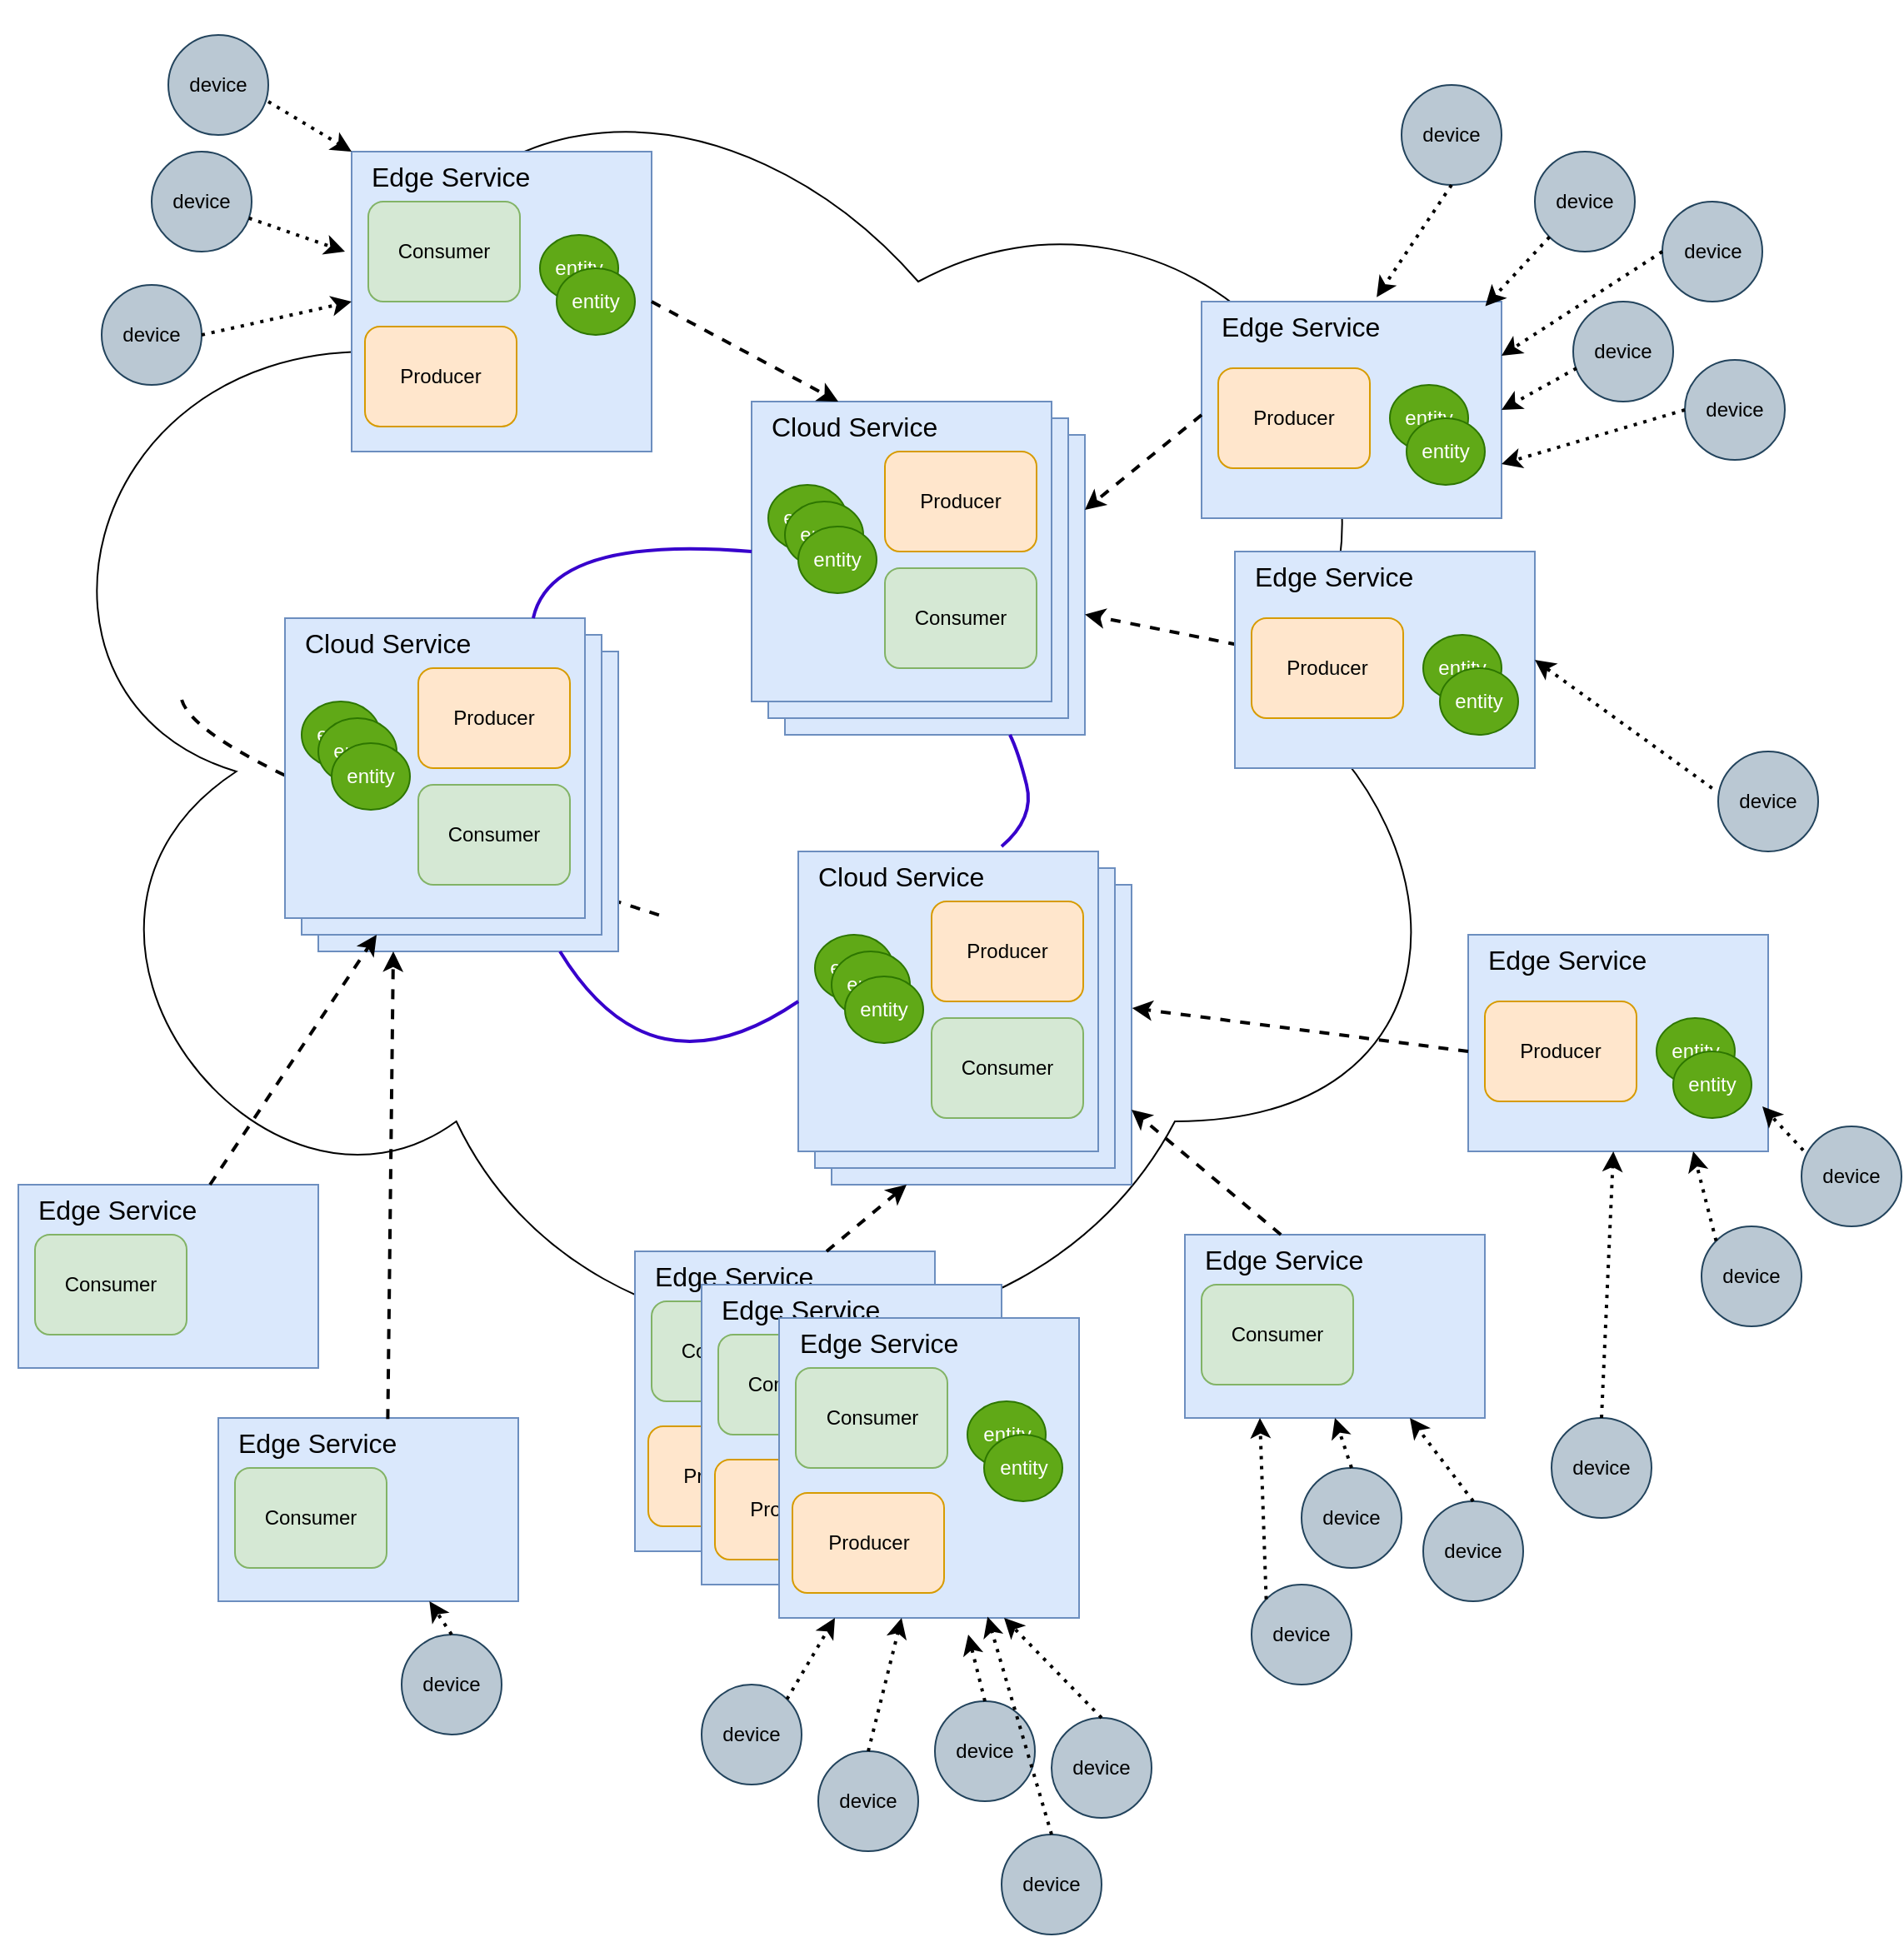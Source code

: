 <mxfile version="21.7.1" type="device">
  <diagram name="Page-1" id="AsP60JgBl1jaJY_T1ypP">
    <mxGraphModel dx="2419" dy="2198" grid="1" gridSize="10" guides="1" tooltips="1" connect="1" arrows="1" fold="1" page="1" pageScale="1" pageWidth="827" pageHeight="1169" math="0" shadow="0">
      <root>
        <mxCell id="0" />
        <mxCell id="1" parent="0" />
        <mxCell id="adALaiy6IVvSg4YAf2S1-93" value="" style="ellipse;shape=cloud;whiteSpace=wrap;html=1;" vertex="1" parent="1">
          <mxGeometry x="-20" y="-170" width="880" height="840" as="geometry" />
        </mxCell>
        <mxCell id="Z3GVn9q660Q-xpyVM-ZC-7" value="" style="endArrow=none;html=1;exitX=0.567;exitY=0.983;exitDx=0;exitDy=0;exitPerimeter=0;entryX=0.5;entryY=0;entryDx=0;entryDy=0;entryPerimeter=0;strokeWidth=2;endFill=0;jumpStyle=none;strokeColor=default;dashed=1;curved=1;" parent="1" target="Z3GVn9q660Q-xpyVM-ZC-2" edge="1">
          <mxGeometry width="50" height="50" relative="1" as="geometry">
            <mxPoint x="88.04" y="248.98" as="sourcePoint" />
            <mxPoint x="380" y="380" as="targetPoint" />
            <Array as="points">
              <mxPoint x="100" y="290" />
            </Array>
          </mxGeometry>
        </mxCell>
        <mxCell id="adALaiy6IVvSg4YAf2S1-58" value="" style="group" vertex="1" connectable="0" parent="1">
          <mxGeometry x="700" y="10" width="180" height="130" as="geometry" />
        </mxCell>
        <mxCell id="adALaiy6IVvSg4YAf2S1-47" value="" style="whiteSpace=wrap;html=1;fillColor=#dae8fc;strokeColor=#6c8ebf;" vertex="1" parent="adALaiy6IVvSg4YAf2S1-58">
          <mxGeometry width="180" height="130" as="geometry" />
        </mxCell>
        <mxCell id="adALaiy6IVvSg4YAf2S1-48" value="Edge Service" style="text;html=1;strokeColor=none;fillColor=none;align=left;verticalAlign=middle;whiteSpace=wrap;rounded=0;fontSize=16;" vertex="1" parent="adALaiy6IVvSg4YAf2S1-58">
          <mxGeometry x="10" width="140" height="30" as="geometry" />
        </mxCell>
        <mxCell id="adALaiy6IVvSg4YAf2S1-50" value="Producer" style="rounded=1;whiteSpace=wrap;html=1;fillColor=#ffe6cc;strokeColor=#d79b00;" vertex="1" parent="adALaiy6IVvSg4YAf2S1-58">
          <mxGeometry x="10" y="40" width="91" height="60" as="geometry" />
        </mxCell>
        <mxCell id="adALaiy6IVvSg4YAf2S1-51" value="entity" style="ellipse;whiteSpace=wrap;html=1;fillColor=#60a917;strokeColor=#2D7600;fontColor=#ffffff;" vertex="1" parent="adALaiy6IVvSg4YAf2S1-58">
          <mxGeometry x="113" y="50" width="47" height="40" as="geometry" />
        </mxCell>
        <mxCell id="adALaiy6IVvSg4YAf2S1-52" value="entity" style="ellipse;whiteSpace=wrap;html=1;fillColor=#60a917;strokeColor=#2D7600;fontColor=#ffffff;" vertex="1" parent="adALaiy6IVvSg4YAf2S1-58">
          <mxGeometry x="123" y="70" width="47" height="40" as="geometry" />
        </mxCell>
        <mxCell id="adALaiy6IVvSg4YAf2S1-60" value="" style="group" vertex="1" connectable="0" parent="1">
          <mxGeometry x="360" y="580" width="180" height="180" as="geometry" />
        </mxCell>
        <mxCell id="adALaiy6IVvSg4YAf2S1-41" value="" style="whiteSpace=wrap;html=1;aspect=fixed;fillColor=#dae8fc;strokeColor=#6c8ebf;" vertex="1" parent="adALaiy6IVvSg4YAf2S1-60">
          <mxGeometry width="180" height="180" as="geometry" />
        </mxCell>
        <mxCell id="adALaiy6IVvSg4YAf2S1-42" value="Edge Service" style="text;html=1;strokeColor=none;fillColor=none;align=left;verticalAlign=middle;whiteSpace=wrap;rounded=0;fontSize=16;" vertex="1" parent="adALaiy6IVvSg4YAf2S1-60">
          <mxGeometry x="10" width="140" height="30" as="geometry" />
        </mxCell>
        <mxCell id="adALaiy6IVvSg4YAf2S1-43" value="Consumer" style="rounded=1;whiteSpace=wrap;html=1;fillColor=#d5e8d4;strokeColor=#82b366;" vertex="1" parent="adALaiy6IVvSg4YAf2S1-60">
          <mxGeometry x="10" y="30" width="91" height="60" as="geometry" />
        </mxCell>
        <mxCell id="adALaiy6IVvSg4YAf2S1-44" value="Producer" style="rounded=1;whiteSpace=wrap;html=1;fillColor=#ffe6cc;strokeColor=#d79b00;" vertex="1" parent="adALaiy6IVvSg4YAf2S1-60">
          <mxGeometry x="8" y="105" width="91" height="60" as="geometry" />
        </mxCell>
        <mxCell id="adALaiy6IVvSg4YAf2S1-45" value="entity" style="ellipse;whiteSpace=wrap;html=1;fillColor=#60a917;strokeColor=#2D7600;fontColor=#ffffff;" vertex="1" parent="adALaiy6IVvSg4YAf2S1-60">
          <mxGeometry x="113" y="50" width="47" height="40" as="geometry" />
        </mxCell>
        <mxCell id="adALaiy6IVvSg4YAf2S1-46" value="entity" style="ellipse;whiteSpace=wrap;html=1;fillColor=#60a917;strokeColor=#2D7600;fontColor=#ffffff;" vertex="1" parent="adALaiy6IVvSg4YAf2S1-60">
          <mxGeometry x="123" y="70" width="47" height="40" as="geometry" />
        </mxCell>
        <mxCell id="adALaiy6IVvSg4YAf2S1-61" value="" style="group" vertex="1" connectable="0" parent="1">
          <mxGeometry x="458" y="340" width="200" height="200" as="geometry" />
        </mxCell>
        <mxCell id="adALaiy6IVvSg4YAf2S1-31" value="" style="whiteSpace=wrap;html=1;aspect=fixed;fillColor=#dae8fc;strokeColor=#6c8ebf;" vertex="1" parent="adALaiy6IVvSg4YAf2S1-61">
          <mxGeometry x="20" y="20" width="180" height="180" as="geometry" />
        </mxCell>
        <mxCell id="adALaiy6IVvSg4YAf2S1-32" value="" style="whiteSpace=wrap;html=1;aspect=fixed;fillColor=#dae8fc;strokeColor=#6c8ebf;" vertex="1" parent="adALaiy6IVvSg4YAf2S1-61">
          <mxGeometry x="10" y="10" width="180" height="180" as="geometry" />
        </mxCell>
        <mxCell id="adALaiy6IVvSg4YAf2S1-33" value="" style="whiteSpace=wrap;html=1;aspect=fixed;fillColor=#dae8fc;strokeColor=#6c8ebf;" vertex="1" parent="adALaiy6IVvSg4YAf2S1-61">
          <mxGeometry width="180" height="180" as="geometry" />
        </mxCell>
        <mxCell id="adALaiy6IVvSg4YAf2S1-34" value="Producer" style="rounded=1;whiteSpace=wrap;html=1;fillColor=#ffe6cc;strokeColor=#d79b00;" vertex="1" parent="adALaiy6IVvSg4YAf2S1-61">
          <mxGeometry x="80" y="30" width="91" height="60" as="geometry" />
        </mxCell>
        <mxCell id="adALaiy6IVvSg4YAf2S1-35" value="Cloud Service" style="text;html=1;strokeColor=none;fillColor=none;align=left;verticalAlign=middle;whiteSpace=wrap;rounded=0;fontSize=16;" vertex="1" parent="adALaiy6IVvSg4YAf2S1-61">
          <mxGeometry x="10" width="140" height="30" as="geometry" />
        </mxCell>
        <mxCell id="adALaiy6IVvSg4YAf2S1-36" value="Consumer" style="rounded=1;whiteSpace=wrap;html=1;fillColor=#d5e8d4;strokeColor=#82b366;" vertex="1" parent="adALaiy6IVvSg4YAf2S1-61">
          <mxGeometry x="80" y="100" width="91" height="60" as="geometry" />
        </mxCell>
        <mxCell id="adALaiy6IVvSg4YAf2S1-37" value="entity" style="ellipse;whiteSpace=wrap;html=1;fillColor=#60a917;strokeColor=#2D7600;fontColor=#ffffff;" vertex="1" parent="adALaiy6IVvSg4YAf2S1-61">
          <mxGeometry x="10" y="50" width="47" height="40" as="geometry" />
        </mxCell>
        <mxCell id="adALaiy6IVvSg4YAf2S1-38" value="entity" style="ellipse;whiteSpace=wrap;html=1;fillColor=#60a917;strokeColor=#2D7600;fontColor=#ffffff;" vertex="1" parent="adALaiy6IVvSg4YAf2S1-61">
          <mxGeometry x="20" y="60" width="47" height="40" as="geometry" />
        </mxCell>
        <mxCell id="adALaiy6IVvSg4YAf2S1-39" value="entity" style="ellipse;whiteSpace=wrap;html=1;fillColor=#60a917;strokeColor=#2D7600;fontColor=#ffffff;" vertex="1" parent="adALaiy6IVvSg4YAf2S1-61">
          <mxGeometry x="28" y="75" width="47" height="40" as="geometry" />
        </mxCell>
        <mxCell id="adALaiy6IVvSg4YAf2S1-62" value="" style="group" vertex="1" connectable="0" parent="1">
          <mxGeometry x="150" y="200" width="200" height="200" as="geometry" />
        </mxCell>
        <mxCell id="adALaiy6IVvSg4YAf2S1-5" value="" style="whiteSpace=wrap;html=1;aspect=fixed;fillColor=#dae8fc;strokeColor=#6c8ebf;" vertex="1" parent="adALaiy6IVvSg4YAf2S1-62">
          <mxGeometry x="20" y="20" width="180" height="180" as="geometry" />
        </mxCell>
        <mxCell id="adALaiy6IVvSg4YAf2S1-4" value="" style="whiteSpace=wrap;html=1;aspect=fixed;fillColor=#dae8fc;strokeColor=#6c8ebf;" vertex="1" parent="adALaiy6IVvSg4YAf2S1-62">
          <mxGeometry x="10" y="10" width="180" height="180" as="geometry" />
        </mxCell>
        <mxCell id="adALaiy6IVvSg4YAf2S1-3" value="" style="whiteSpace=wrap;html=1;aspect=fixed;fillColor=#dae8fc;strokeColor=#6c8ebf;" vertex="1" parent="adALaiy6IVvSg4YAf2S1-62">
          <mxGeometry width="180" height="180" as="geometry" />
        </mxCell>
        <mxCell id="Z3GVn9q660Q-xpyVM-ZC-4" value="Producer" style="rounded=1;whiteSpace=wrap;html=1;fillColor=#ffe6cc;strokeColor=#d79b00;" parent="adALaiy6IVvSg4YAf2S1-62" vertex="1">
          <mxGeometry x="80" y="30" width="91" height="60" as="geometry" />
        </mxCell>
        <mxCell id="S4ye47c-eQ2FClUaUVk9-26" value="Cloud Service" style="text;html=1;strokeColor=none;fillColor=none;align=left;verticalAlign=middle;whiteSpace=wrap;rounded=0;fontSize=16;" parent="adALaiy6IVvSg4YAf2S1-62" vertex="1">
          <mxGeometry x="10" width="140" height="30" as="geometry" />
        </mxCell>
        <mxCell id="adALaiy6IVvSg4YAf2S1-1" value="Consumer" style="rounded=1;whiteSpace=wrap;html=1;fillColor=#d5e8d4;strokeColor=#82b366;" vertex="1" parent="adALaiy6IVvSg4YAf2S1-62">
          <mxGeometry x="80" y="100" width="91" height="60" as="geometry" />
        </mxCell>
        <mxCell id="adALaiy6IVvSg4YAf2S1-19" value="entity" style="ellipse;whiteSpace=wrap;html=1;fillColor=#60a917;strokeColor=#2D7600;fontColor=#ffffff;" vertex="1" parent="adALaiy6IVvSg4YAf2S1-62">
          <mxGeometry x="10" y="50" width="47" height="40" as="geometry" />
        </mxCell>
        <mxCell id="adALaiy6IVvSg4YAf2S1-20" value="entity" style="ellipse;whiteSpace=wrap;html=1;fillColor=#60a917;strokeColor=#2D7600;fontColor=#ffffff;" vertex="1" parent="adALaiy6IVvSg4YAf2S1-62">
          <mxGeometry x="20" y="60" width="47" height="40" as="geometry" />
        </mxCell>
        <mxCell id="adALaiy6IVvSg4YAf2S1-21" value="entity" style="ellipse;whiteSpace=wrap;html=1;fillColor=#60a917;strokeColor=#2D7600;fontColor=#ffffff;" vertex="1" parent="adALaiy6IVvSg4YAf2S1-62">
          <mxGeometry x="28" y="75" width="47" height="40" as="geometry" />
        </mxCell>
        <mxCell id="adALaiy6IVvSg4YAf2S1-63" value="" style="group" vertex="1" connectable="0" parent="1">
          <mxGeometry x="430" y="70" width="200" height="200" as="geometry" />
        </mxCell>
        <mxCell id="adALaiy6IVvSg4YAf2S1-22" value="" style="whiteSpace=wrap;html=1;aspect=fixed;fillColor=#dae8fc;strokeColor=#6c8ebf;" vertex="1" parent="adALaiy6IVvSg4YAf2S1-63">
          <mxGeometry x="20" y="20" width="180" height="180" as="geometry" />
        </mxCell>
        <mxCell id="adALaiy6IVvSg4YAf2S1-23" value="" style="whiteSpace=wrap;html=1;aspect=fixed;fillColor=#dae8fc;strokeColor=#6c8ebf;" vertex="1" parent="adALaiy6IVvSg4YAf2S1-63">
          <mxGeometry x="10" y="10" width="180" height="180" as="geometry" />
        </mxCell>
        <mxCell id="adALaiy6IVvSg4YAf2S1-24" value="" style="whiteSpace=wrap;html=1;aspect=fixed;fillColor=#dae8fc;strokeColor=#6c8ebf;" vertex="1" parent="adALaiy6IVvSg4YAf2S1-63">
          <mxGeometry width="180" height="180" as="geometry" />
        </mxCell>
        <mxCell id="adALaiy6IVvSg4YAf2S1-25" value="Producer" style="rounded=1;whiteSpace=wrap;html=1;fillColor=#ffe6cc;strokeColor=#d79b00;" vertex="1" parent="adALaiy6IVvSg4YAf2S1-63">
          <mxGeometry x="80" y="30" width="91" height="60" as="geometry" />
        </mxCell>
        <mxCell id="adALaiy6IVvSg4YAf2S1-26" value="Cloud Service" style="text;html=1;strokeColor=none;fillColor=none;align=left;verticalAlign=middle;whiteSpace=wrap;rounded=0;fontSize=16;" vertex="1" parent="adALaiy6IVvSg4YAf2S1-63">
          <mxGeometry x="10" width="140" height="30" as="geometry" />
        </mxCell>
        <mxCell id="adALaiy6IVvSg4YAf2S1-27" value="Consumer" style="rounded=1;whiteSpace=wrap;html=1;fillColor=#d5e8d4;strokeColor=#82b366;" vertex="1" parent="adALaiy6IVvSg4YAf2S1-63">
          <mxGeometry x="80" y="100" width="91" height="60" as="geometry" />
        </mxCell>
        <mxCell id="adALaiy6IVvSg4YAf2S1-28" value="entity" style="ellipse;whiteSpace=wrap;html=1;fillColor=#60a917;strokeColor=#2D7600;fontColor=#ffffff;" vertex="1" parent="adALaiy6IVvSg4YAf2S1-63">
          <mxGeometry x="10" y="50" width="47" height="40" as="geometry" />
        </mxCell>
        <mxCell id="adALaiy6IVvSg4YAf2S1-29" value="entity" style="ellipse;whiteSpace=wrap;html=1;fillColor=#60a917;strokeColor=#2D7600;fontColor=#ffffff;" vertex="1" parent="adALaiy6IVvSg4YAf2S1-63">
          <mxGeometry x="20" y="60" width="47" height="40" as="geometry" />
        </mxCell>
        <mxCell id="adALaiy6IVvSg4YAf2S1-30" value="entity" style="ellipse;whiteSpace=wrap;html=1;fillColor=#60a917;strokeColor=#2D7600;fontColor=#ffffff;" vertex="1" parent="adALaiy6IVvSg4YAf2S1-63">
          <mxGeometry x="28" y="75" width="47" height="40" as="geometry" />
        </mxCell>
        <mxCell id="adALaiy6IVvSg4YAf2S1-120" style="rounded=0;orthogonalLoop=1;jettySize=auto;html=1;exitX=0.75;exitY=0;exitDx=0;exitDy=0;strokeWidth=2;dashed=1;" edge="1" parent="adALaiy6IVvSg4YAf2S1-63" target="adALaiy6IVvSg4YAf2S1-22">
          <mxGeometry relative="1" as="geometry">
            <mxPoint x="292" y="146" as="sourcePoint" />
            <mxPoint x="90" y="120" as="targetPoint" />
          </mxGeometry>
        </mxCell>
        <mxCell id="adALaiy6IVvSg4YAf2S1-64" value="" style="whiteSpace=wrap;html=1;fillColor=#dae8fc;strokeColor=#6c8ebf;" vertex="1" parent="1">
          <mxGeometry x="720" y="160" width="180" height="130" as="geometry" />
        </mxCell>
        <mxCell id="adALaiy6IVvSg4YAf2S1-65" value="Edge Service" style="text;html=1;strokeColor=none;fillColor=none;align=left;verticalAlign=middle;whiteSpace=wrap;rounded=0;fontSize=16;" vertex="1" parent="1">
          <mxGeometry x="730" y="160" width="140" height="30" as="geometry" />
        </mxCell>
        <mxCell id="adALaiy6IVvSg4YAf2S1-66" value="Producer" style="rounded=1;whiteSpace=wrap;html=1;fillColor=#ffe6cc;strokeColor=#d79b00;" vertex="1" parent="1">
          <mxGeometry x="730" y="200" width="91" height="60" as="geometry" />
        </mxCell>
        <mxCell id="adALaiy6IVvSg4YAf2S1-67" value="entity" style="ellipse;whiteSpace=wrap;html=1;fillColor=#60a917;strokeColor=#2D7600;fontColor=#ffffff;" vertex="1" parent="1">
          <mxGeometry x="833" y="210" width="47" height="40" as="geometry" />
        </mxCell>
        <mxCell id="adALaiy6IVvSg4YAf2S1-68" value="entity" style="ellipse;whiteSpace=wrap;html=1;fillColor=#60a917;strokeColor=#2D7600;fontColor=#ffffff;" vertex="1" parent="1">
          <mxGeometry x="843" y="230" width="47" height="40" as="geometry" />
        </mxCell>
        <mxCell id="adALaiy6IVvSg4YAf2S1-69" value="" style="whiteSpace=wrap;html=1;fillColor=#dae8fc;strokeColor=#6c8ebf;" vertex="1" parent="1">
          <mxGeometry x="860" y="390" width="180" height="130" as="geometry" />
        </mxCell>
        <mxCell id="adALaiy6IVvSg4YAf2S1-70" value="Edge Service" style="text;html=1;strokeColor=none;fillColor=none;align=left;verticalAlign=middle;whiteSpace=wrap;rounded=0;fontSize=16;" vertex="1" parent="1">
          <mxGeometry x="870" y="390" width="140" height="30" as="geometry" />
        </mxCell>
        <mxCell id="adALaiy6IVvSg4YAf2S1-71" value="Producer" style="rounded=1;whiteSpace=wrap;html=1;fillColor=#ffe6cc;strokeColor=#d79b00;" vertex="1" parent="1">
          <mxGeometry x="870" y="430" width="91" height="60" as="geometry" />
        </mxCell>
        <mxCell id="adALaiy6IVvSg4YAf2S1-72" value="entity" style="ellipse;whiteSpace=wrap;html=1;fillColor=#60a917;strokeColor=#2D7600;fontColor=#ffffff;" vertex="1" parent="1">
          <mxGeometry x="973" y="440" width="47" height="40" as="geometry" />
        </mxCell>
        <mxCell id="adALaiy6IVvSg4YAf2S1-73" value="entity" style="ellipse;whiteSpace=wrap;html=1;fillColor=#60a917;strokeColor=#2D7600;fontColor=#ffffff;" vertex="1" parent="1">
          <mxGeometry x="983" y="460" width="47" height="40" as="geometry" />
        </mxCell>
        <mxCell id="adALaiy6IVvSg4YAf2S1-74" value="" style="group" vertex="1" connectable="0" parent="1">
          <mxGeometry x="-10" y="540" width="180" height="110" as="geometry" />
        </mxCell>
        <mxCell id="adALaiy6IVvSg4YAf2S1-75" value="" style="whiteSpace=wrap;html=1;fillColor=#dae8fc;strokeColor=#6c8ebf;" vertex="1" parent="adALaiy6IVvSg4YAf2S1-74">
          <mxGeometry width="180" height="110" as="geometry" />
        </mxCell>
        <mxCell id="adALaiy6IVvSg4YAf2S1-76" value="Edge Service" style="text;html=1;strokeColor=none;fillColor=none;align=left;verticalAlign=middle;whiteSpace=wrap;rounded=0;fontSize=16;" vertex="1" parent="adALaiy6IVvSg4YAf2S1-74">
          <mxGeometry x="10" width="140" height="30" as="geometry" />
        </mxCell>
        <mxCell id="adALaiy6IVvSg4YAf2S1-77" value="Consumer" style="rounded=1;whiteSpace=wrap;html=1;fillColor=#d5e8d4;strokeColor=#82b366;" vertex="1" parent="adALaiy6IVvSg4YAf2S1-74">
          <mxGeometry x="10" y="30" width="91" height="60" as="geometry" />
        </mxCell>
        <mxCell id="adALaiy6IVvSg4YAf2S1-78" value="" style="group" vertex="1" connectable="0" parent="1">
          <mxGeometry x="110" y="680" width="180" height="110" as="geometry" />
        </mxCell>
        <mxCell id="adALaiy6IVvSg4YAf2S1-79" value="" style="whiteSpace=wrap;html=1;fillColor=#dae8fc;strokeColor=#6c8ebf;" vertex="1" parent="adALaiy6IVvSg4YAf2S1-78">
          <mxGeometry width="180" height="110" as="geometry" />
        </mxCell>
        <mxCell id="adALaiy6IVvSg4YAf2S1-80" value="Edge Service" style="text;html=1;strokeColor=none;fillColor=none;align=left;verticalAlign=middle;whiteSpace=wrap;rounded=0;fontSize=16;" vertex="1" parent="adALaiy6IVvSg4YAf2S1-78">
          <mxGeometry x="10" width="140" height="30" as="geometry" />
        </mxCell>
        <mxCell id="adALaiy6IVvSg4YAf2S1-81" value="Consumer" style="rounded=1;whiteSpace=wrap;html=1;fillColor=#d5e8d4;strokeColor=#82b366;" vertex="1" parent="adALaiy6IVvSg4YAf2S1-78">
          <mxGeometry x="10" y="30" width="91" height="60" as="geometry" />
        </mxCell>
        <mxCell id="adALaiy6IVvSg4YAf2S1-82" value="" style="group" vertex="1" connectable="0" parent="1">
          <mxGeometry x="690" y="570" width="180" height="110" as="geometry" />
        </mxCell>
        <mxCell id="adALaiy6IVvSg4YAf2S1-83" value="" style="whiteSpace=wrap;html=1;fillColor=#dae8fc;strokeColor=#6c8ebf;" vertex="1" parent="adALaiy6IVvSg4YAf2S1-82">
          <mxGeometry width="180" height="110" as="geometry" />
        </mxCell>
        <mxCell id="adALaiy6IVvSg4YAf2S1-84" value="Edge Service" style="text;html=1;strokeColor=none;fillColor=none;align=left;verticalAlign=middle;whiteSpace=wrap;rounded=0;fontSize=16;" vertex="1" parent="adALaiy6IVvSg4YAf2S1-82">
          <mxGeometry x="10" width="140" height="30" as="geometry" />
        </mxCell>
        <mxCell id="adALaiy6IVvSg4YAf2S1-85" value="Consumer" style="rounded=1;whiteSpace=wrap;html=1;fillColor=#d5e8d4;strokeColor=#82b366;" vertex="1" parent="adALaiy6IVvSg4YAf2S1-82">
          <mxGeometry x="10" y="30" width="91" height="60" as="geometry" />
        </mxCell>
        <mxCell id="adALaiy6IVvSg4YAf2S1-86" value="" style="group" vertex="1" connectable="0" parent="1">
          <mxGeometry x="400" y="600" width="226.5" height="200" as="geometry" />
        </mxCell>
        <mxCell id="adALaiy6IVvSg4YAf2S1-87" value="" style="whiteSpace=wrap;html=1;aspect=fixed;fillColor=#dae8fc;strokeColor=#6c8ebf;" vertex="1" parent="adALaiy6IVvSg4YAf2S1-86">
          <mxGeometry width="180" height="180" as="geometry" />
        </mxCell>
        <mxCell id="adALaiy6IVvSg4YAf2S1-88" value="Edge Service" style="text;html=1;strokeColor=none;fillColor=none;align=left;verticalAlign=middle;whiteSpace=wrap;rounded=0;fontSize=16;" vertex="1" parent="adALaiy6IVvSg4YAf2S1-86">
          <mxGeometry x="10" width="140" height="30" as="geometry" />
        </mxCell>
        <mxCell id="adALaiy6IVvSg4YAf2S1-89" value="Consumer" style="rounded=1;whiteSpace=wrap;html=1;fillColor=#d5e8d4;strokeColor=#82b366;" vertex="1" parent="adALaiy6IVvSg4YAf2S1-86">
          <mxGeometry x="10" y="30" width="91" height="60" as="geometry" />
        </mxCell>
        <mxCell id="adALaiy6IVvSg4YAf2S1-90" value="Producer" style="rounded=1;whiteSpace=wrap;html=1;fillColor=#ffe6cc;strokeColor=#d79b00;" vertex="1" parent="adALaiy6IVvSg4YAf2S1-86">
          <mxGeometry x="8" y="105" width="91" height="60" as="geometry" />
        </mxCell>
        <mxCell id="adALaiy6IVvSg4YAf2S1-91" value="entity" style="ellipse;whiteSpace=wrap;html=1;fillColor=#60a917;strokeColor=#2D7600;fontColor=#ffffff;" vertex="1" parent="adALaiy6IVvSg4YAf2S1-86">
          <mxGeometry x="113" y="50" width="47" height="40" as="geometry" />
        </mxCell>
        <mxCell id="adALaiy6IVvSg4YAf2S1-92" value="entity" style="ellipse;whiteSpace=wrap;html=1;fillColor=#60a917;strokeColor=#2D7600;fontColor=#ffffff;" vertex="1" parent="adALaiy6IVvSg4YAf2S1-86">
          <mxGeometry x="123" y="70" width="47" height="40" as="geometry" />
        </mxCell>
        <mxCell id="adALaiy6IVvSg4YAf2S1-107" value="" style="group" vertex="1" connectable="0" parent="adALaiy6IVvSg4YAf2S1-86">
          <mxGeometry x="46.5" y="20" width="180" height="180" as="geometry" />
        </mxCell>
        <mxCell id="adALaiy6IVvSg4YAf2S1-108" value="" style="whiteSpace=wrap;html=1;aspect=fixed;fillColor=#dae8fc;strokeColor=#6c8ebf;" vertex="1" parent="adALaiy6IVvSg4YAf2S1-107">
          <mxGeometry width="180" height="180" as="geometry" />
        </mxCell>
        <mxCell id="adALaiy6IVvSg4YAf2S1-109" value="Edge Service" style="text;html=1;strokeColor=none;fillColor=none;align=left;verticalAlign=middle;whiteSpace=wrap;rounded=0;fontSize=16;" vertex="1" parent="adALaiy6IVvSg4YAf2S1-107">
          <mxGeometry x="10" width="140" height="30" as="geometry" />
        </mxCell>
        <mxCell id="adALaiy6IVvSg4YAf2S1-110" value="Consumer" style="rounded=1;whiteSpace=wrap;html=1;fillColor=#d5e8d4;strokeColor=#82b366;" vertex="1" parent="adALaiy6IVvSg4YAf2S1-107">
          <mxGeometry x="10" y="30" width="91" height="60" as="geometry" />
        </mxCell>
        <mxCell id="adALaiy6IVvSg4YAf2S1-111" value="Producer" style="rounded=1;whiteSpace=wrap;html=1;fillColor=#ffe6cc;strokeColor=#d79b00;" vertex="1" parent="adALaiy6IVvSg4YAf2S1-107">
          <mxGeometry x="8" y="105" width="91" height="60" as="geometry" />
        </mxCell>
        <mxCell id="adALaiy6IVvSg4YAf2S1-112" value="entity" style="ellipse;whiteSpace=wrap;html=1;fillColor=#60a917;strokeColor=#2D7600;fontColor=#ffffff;" vertex="1" parent="adALaiy6IVvSg4YAf2S1-107">
          <mxGeometry x="113" y="50" width="47" height="40" as="geometry" />
        </mxCell>
        <mxCell id="adALaiy6IVvSg4YAf2S1-113" value="entity" style="ellipse;whiteSpace=wrap;html=1;fillColor=#60a917;strokeColor=#2D7600;fontColor=#ffffff;" vertex="1" parent="adALaiy6IVvSg4YAf2S1-107">
          <mxGeometry x="123" y="70" width="47" height="40" as="geometry" />
        </mxCell>
        <mxCell id="adALaiy6IVvSg4YAf2S1-94" value="" style="group" vertex="1" connectable="0" parent="1">
          <mxGeometry x="190" y="-80" width="180" height="180" as="geometry" />
        </mxCell>
        <mxCell id="adALaiy6IVvSg4YAf2S1-95" value="" style="whiteSpace=wrap;html=1;aspect=fixed;fillColor=#dae8fc;strokeColor=#6c8ebf;" vertex="1" parent="adALaiy6IVvSg4YAf2S1-94">
          <mxGeometry width="180" height="180" as="geometry" />
        </mxCell>
        <mxCell id="adALaiy6IVvSg4YAf2S1-96" value="Edge Service" style="text;html=1;strokeColor=none;fillColor=none;align=left;verticalAlign=middle;whiteSpace=wrap;rounded=0;fontSize=16;" vertex="1" parent="adALaiy6IVvSg4YAf2S1-94">
          <mxGeometry x="10" width="140" height="30" as="geometry" />
        </mxCell>
        <mxCell id="adALaiy6IVvSg4YAf2S1-97" value="Consumer" style="rounded=1;whiteSpace=wrap;html=1;fillColor=#d5e8d4;strokeColor=#82b366;" vertex="1" parent="adALaiy6IVvSg4YAf2S1-94">
          <mxGeometry x="10" y="30" width="91" height="60" as="geometry" />
        </mxCell>
        <mxCell id="adALaiy6IVvSg4YAf2S1-98" value="Producer" style="rounded=1;whiteSpace=wrap;html=1;fillColor=#ffe6cc;strokeColor=#d79b00;" vertex="1" parent="adALaiy6IVvSg4YAf2S1-94">
          <mxGeometry x="8" y="105" width="91" height="60" as="geometry" />
        </mxCell>
        <mxCell id="adALaiy6IVvSg4YAf2S1-99" value="entity" style="ellipse;whiteSpace=wrap;html=1;fillColor=#60a917;strokeColor=#2D7600;fontColor=#ffffff;" vertex="1" parent="adALaiy6IVvSg4YAf2S1-94">
          <mxGeometry x="113" y="50" width="47" height="40" as="geometry" />
        </mxCell>
        <mxCell id="adALaiy6IVvSg4YAf2S1-100" value="entity" style="ellipse;whiteSpace=wrap;html=1;fillColor=#60a917;strokeColor=#2D7600;fontColor=#ffffff;" vertex="1" parent="adALaiy6IVvSg4YAf2S1-94">
          <mxGeometry x="123" y="70" width="47" height="40" as="geometry" />
        </mxCell>
        <mxCell id="adALaiy6IVvSg4YAf2S1-101" value="" style="endArrow=none;html=1;strokeWidth=2;curved=1;entryX=0;entryY=0.5;entryDx=0;entryDy=0;fillColor=#6a00ff;strokeColor=#3700CC;" edge="1" parent="1" source="adALaiy6IVvSg4YAf2S1-5" target="adALaiy6IVvSg4YAf2S1-33">
          <mxGeometry width="50" height="50" relative="1" as="geometry">
            <mxPoint x="390" y="650" as="sourcePoint" />
            <mxPoint x="440" y="600" as="targetPoint" />
            <Array as="points">
              <mxPoint x="370" y="490" />
            </Array>
          </mxGeometry>
        </mxCell>
        <mxCell id="adALaiy6IVvSg4YAf2S1-104" value="" style="endArrow=none;html=1;entryX=0.064;entryY=-0.133;entryDx=0;entryDy=0;entryPerimeter=0;curved=1;strokeWidth=2;fillColor=#6a00ff;strokeColor=#3700CC;" edge="1" parent="1">
          <mxGeometry width="50" height="50" relative="1" as="geometry">
            <mxPoint x="430" y="160" as="sourcePoint" />
            <mxPoint x="298.96" y="200.0" as="targetPoint" />
            <Array as="points">
              <mxPoint x="310" y="150" />
            </Array>
          </mxGeometry>
        </mxCell>
        <mxCell id="adALaiy6IVvSg4YAf2S1-106" value="" style="endArrow=none;html=1;entryX=0.75;entryY=1;entryDx=0;entryDy=0;curved=1;strokeWidth=2;exitX=0.8;exitY=-0.1;exitDx=0;exitDy=0;exitPerimeter=0;fillColor=#6a00ff;strokeColor=#3700CC;" edge="1" parent="1" source="adALaiy6IVvSg4YAf2S1-35" target="adALaiy6IVvSg4YAf2S1-22">
          <mxGeometry width="50" height="50" relative="1" as="geometry">
            <mxPoint x="661.04" y="230" as="sourcePoint" />
            <mxPoint x="530" y="270.0" as="targetPoint" />
            <Array as="points">
              <mxPoint x="600" y="320" />
              <mxPoint x="590" y="280" />
            </Array>
          </mxGeometry>
        </mxCell>
        <mxCell id="adALaiy6IVvSg4YAf2S1-115" style="rounded=0;orthogonalLoop=1;jettySize=auto;html=1;exitX=0.75;exitY=0;exitDx=0;exitDy=0;entryX=0.25;entryY=1;entryDx=0;entryDy=0;strokeWidth=2;dashed=1;" edge="1" parent="1" source="adALaiy6IVvSg4YAf2S1-76" target="adALaiy6IVvSg4YAf2S1-4">
          <mxGeometry relative="1" as="geometry" />
        </mxCell>
        <mxCell id="adALaiy6IVvSg4YAf2S1-116" style="rounded=0;orthogonalLoop=1;jettySize=auto;html=1;exitX=0.655;exitY=0.022;exitDx=0;exitDy=0;entryX=0.25;entryY=1;entryDx=0;entryDy=0;strokeWidth=2;dashed=1;exitPerimeter=0;" edge="1" parent="1" source="adALaiy6IVvSg4YAf2S1-80">
          <mxGeometry relative="1" as="geometry">
            <mxPoint x="115" y="550" as="sourcePoint" />
            <mxPoint x="215" y="400" as="targetPoint" />
          </mxGeometry>
        </mxCell>
        <mxCell id="adALaiy6IVvSg4YAf2S1-117" style="rounded=0;orthogonalLoop=1;jettySize=auto;html=1;exitX=0.75;exitY=0;exitDx=0;exitDy=0;entryX=0.25;entryY=1;entryDx=0;entryDy=0;strokeWidth=2;dashed=1;" edge="1" parent="1" source="adALaiy6IVvSg4YAf2S1-42" target="adALaiy6IVvSg4YAf2S1-31">
          <mxGeometry relative="1" as="geometry">
            <mxPoint x="115" y="550" as="sourcePoint" />
            <mxPoint x="215" y="400" as="targetPoint" />
          </mxGeometry>
        </mxCell>
        <mxCell id="adALaiy6IVvSg4YAf2S1-118" style="rounded=0;orthogonalLoop=1;jettySize=auto;html=1;exitX=0.34;exitY=0;exitDx=0;exitDy=0;entryX=1;entryY=0.75;entryDx=0;entryDy=0;strokeWidth=2;dashed=1;exitPerimeter=0;" edge="1" parent="1" source="adALaiy6IVvSg4YAf2S1-84" target="adALaiy6IVvSg4YAf2S1-31">
          <mxGeometry relative="1" as="geometry">
            <mxPoint x="125" y="560" as="sourcePoint" />
            <mxPoint x="225" y="410" as="targetPoint" />
          </mxGeometry>
        </mxCell>
        <mxCell id="adALaiy6IVvSg4YAf2S1-119" style="rounded=0;orthogonalLoop=1;jettySize=auto;html=1;exitX=0.75;exitY=0;exitDx=0;exitDy=0;entryX=1.002;entryY=0.411;entryDx=0;entryDy=0;strokeWidth=2;dashed=1;entryPerimeter=0;" edge="1" parent="1" target="adALaiy6IVvSg4YAf2S1-31">
          <mxGeometry relative="1" as="geometry">
            <mxPoint x="860" y="460" as="sourcePoint" />
            <mxPoint x="960" y="310" as="targetPoint" />
          </mxGeometry>
        </mxCell>
        <mxCell id="adALaiy6IVvSg4YAf2S1-121" style="rounded=0;orthogonalLoop=1;jettySize=auto;html=1;exitX=0.75;exitY=0;exitDx=0;exitDy=0;strokeWidth=2;dashed=1;entryX=1;entryY=0.25;entryDx=0;entryDy=0;" edge="1" parent="1" target="adALaiy6IVvSg4YAf2S1-22">
          <mxGeometry relative="1" as="geometry">
            <mxPoint x="700" y="78" as="sourcePoint" />
            <mxPoint x="608" y="60" as="targetPoint" />
          </mxGeometry>
        </mxCell>
        <mxCell id="adALaiy6IVvSg4YAf2S1-122" style="rounded=0;orthogonalLoop=1;jettySize=auto;html=1;exitX=1;exitY=0.5;exitDx=0;exitDy=0;strokeWidth=2;dashed=1;" edge="1" parent="1" source="adALaiy6IVvSg4YAf2S1-95" target="adALaiy6IVvSg4YAf2S1-26">
          <mxGeometry relative="1" as="geometry">
            <mxPoint x="400" y="148" as="sourcePoint" />
            <mxPoint x="308" y="130" as="targetPoint" />
          </mxGeometry>
        </mxCell>
        <mxCell id="adALaiy6IVvSg4YAf2S1-123" value="device" style="ellipse;whiteSpace=wrap;html=1;aspect=fixed;fillColor=#bac8d3;strokeColor=#23445d;" vertex="1" parent="1">
          <mxGeometry x="820" y="-120" width="60" height="60" as="geometry" />
        </mxCell>
        <mxCell id="adALaiy6IVvSg4YAf2S1-124" value="device" style="ellipse;whiteSpace=wrap;html=1;aspect=fixed;fillColor=#bac8d3;strokeColor=#23445d;" vertex="1" parent="1">
          <mxGeometry x="900" y="-80" width="60" height="60" as="geometry" />
        </mxCell>
        <mxCell id="adALaiy6IVvSg4YAf2S1-125" value="device" style="ellipse;whiteSpace=wrap;html=1;aspect=fixed;fillColor=#bac8d3;strokeColor=#23445d;" vertex="1" parent="1">
          <mxGeometry x="923" y="10" width="60" height="60" as="geometry" />
        </mxCell>
        <mxCell id="adALaiy6IVvSg4YAf2S1-126" value="device" style="ellipse;whiteSpace=wrap;html=1;aspect=fixed;fillColor=#bac8d3;strokeColor=#23445d;" vertex="1" parent="1">
          <mxGeometry x="976.5" y="-50" width="60" height="60" as="geometry" />
        </mxCell>
        <mxCell id="adALaiy6IVvSg4YAf2S1-127" value="device" style="ellipse;whiteSpace=wrap;html=1;aspect=fixed;fillColor=#bac8d3;strokeColor=#23445d;" vertex="1" parent="1">
          <mxGeometry x="990" y="45" width="60" height="60" as="geometry" />
        </mxCell>
        <mxCell id="adALaiy6IVvSg4YAf2S1-128" value="device" style="ellipse;whiteSpace=wrap;html=1;aspect=fixed;fillColor=#bac8d3;strokeColor=#23445d;" vertex="1" parent="1">
          <mxGeometry x="1010" y="280" width="60" height="60" as="geometry" />
        </mxCell>
        <mxCell id="adALaiy6IVvSg4YAf2S1-129" value="device" style="ellipse;whiteSpace=wrap;html=1;aspect=fixed;fillColor=#bac8d3;strokeColor=#23445d;" vertex="1" parent="1">
          <mxGeometry x="1000" y="565" width="60" height="60" as="geometry" />
        </mxCell>
        <mxCell id="adALaiy6IVvSg4YAf2S1-130" value="device" style="ellipse;whiteSpace=wrap;html=1;aspect=fixed;fillColor=#bac8d3;strokeColor=#23445d;" vertex="1" parent="1">
          <mxGeometry x="1060" y="505" width="60" height="60" as="geometry" />
        </mxCell>
        <mxCell id="adALaiy6IVvSg4YAf2S1-131" value="device" style="ellipse;whiteSpace=wrap;html=1;aspect=fixed;fillColor=#bac8d3;strokeColor=#23445d;" vertex="1" parent="1">
          <mxGeometry x="910" y="680" width="60" height="60" as="geometry" />
        </mxCell>
        <mxCell id="adALaiy6IVvSg4YAf2S1-132" value="device" style="ellipse;whiteSpace=wrap;html=1;aspect=fixed;fillColor=#bac8d3;strokeColor=#23445d;" vertex="1" parent="1">
          <mxGeometry x="833" y="730" width="60" height="60" as="geometry" />
        </mxCell>
        <mxCell id="adALaiy6IVvSg4YAf2S1-133" value="device" style="ellipse;whiteSpace=wrap;html=1;aspect=fixed;fillColor=#bac8d3;strokeColor=#23445d;" vertex="1" parent="1">
          <mxGeometry x="760" y="710" width="60" height="60" as="geometry" />
        </mxCell>
        <mxCell id="adALaiy6IVvSg4YAf2S1-134" value="device" style="ellipse;whiteSpace=wrap;html=1;aspect=fixed;fillColor=#bac8d3;strokeColor=#23445d;" vertex="1" parent="1">
          <mxGeometry x="730" y="780" width="60" height="60" as="geometry" />
        </mxCell>
        <mxCell id="adALaiy6IVvSg4YAf2S1-135" value="device" style="ellipse;whiteSpace=wrap;html=1;aspect=fixed;fillColor=#bac8d3;strokeColor=#23445d;" vertex="1" parent="1">
          <mxGeometry x="400" y="840" width="60" height="60" as="geometry" />
        </mxCell>
        <mxCell id="adALaiy6IVvSg4YAf2S1-136" value="device" style="ellipse;whiteSpace=wrap;html=1;aspect=fixed;fillColor=#bac8d3;strokeColor=#23445d;" vertex="1" parent="1">
          <mxGeometry x="470" y="880" width="60" height="60" as="geometry" />
        </mxCell>
        <mxCell id="adALaiy6IVvSg4YAf2S1-137" value="device" style="ellipse;whiteSpace=wrap;html=1;aspect=fixed;fillColor=#bac8d3;strokeColor=#23445d;" vertex="1" parent="1">
          <mxGeometry x="540" y="850" width="60" height="60" as="geometry" />
        </mxCell>
        <mxCell id="adALaiy6IVvSg4YAf2S1-138" value="device" style="ellipse;whiteSpace=wrap;html=1;aspect=fixed;fillColor=#bac8d3;strokeColor=#23445d;" vertex="1" parent="1">
          <mxGeometry x="580" y="930" width="60" height="60" as="geometry" />
        </mxCell>
        <mxCell id="adALaiy6IVvSg4YAf2S1-139" value="device" style="ellipse;whiteSpace=wrap;html=1;aspect=fixed;fillColor=#bac8d3;strokeColor=#23445d;" vertex="1" parent="1">
          <mxGeometry x="610" y="860" width="60" height="60" as="geometry" />
        </mxCell>
        <mxCell id="adALaiy6IVvSg4YAf2S1-140" value="device" style="ellipse;whiteSpace=wrap;html=1;aspect=fixed;fillColor=#bac8d3;strokeColor=#23445d;" vertex="1" parent="1">
          <mxGeometry x="220" y="810" width="60" height="60" as="geometry" />
        </mxCell>
        <mxCell id="adALaiy6IVvSg4YAf2S1-141" value="device" style="ellipse;whiteSpace=wrap;html=1;aspect=fixed;fillColor=#bac8d3;strokeColor=#23445d;" vertex="1" parent="1">
          <mxGeometry x="80" y="-150" width="60" height="60" as="geometry" />
        </mxCell>
        <mxCell id="adALaiy6IVvSg4YAf2S1-142" value="device" style="ellipse;whiteSpace=wrap;html=1;aspect=fixed;fillColor=#bac8d3;strokeColor=#23445d;" vertex="1" parent="1">
          <mxGeometry x="70" y="-80" width="60" height="60" as="geometry" />
        </mxCell>
        <mxCell id="adALaiy6IVvSg4YAf2S1-143" value="device" style="ellipse;whiteSpace=wrap;html=1;aspect=fixed;fillColor=#bac8d3;strokeColor=#23445d;" vertex="1" parent="1">
          <mxGeometry x="40" width="60" height="60" as="geometry" />
        </mxCell>
        <mxCell id="adALaiy6IVvSg4YAf2S1-144" style="rounded=0;orthogonalLoop=1;jettySize=auto;html=1;strokeWidth=2;dashed=1;entryX=0;entryY=0;entryDx=0;entryDy=0;dashPattern=1 2;" edge="1" parent="1" target="adALaiy6IVvSg4YAf2S1-95">
          <mxGeometry relative="1" as="geometry">
            <mxPoint x="140" y="-110" as="sourcePoint" />
            <mxPoint x="242" y="-50" as="targetPoint" />
          </mxGeometry>
        </mxCell>
        <mxCell id="adALaiy6IVvSg4YAf2S1-145" style="rounded=0;orthogonalLoop=1;jettySize=auto;html=1;strokeWidth=2;dashed=1;dashPattern=1 2;" edge="1" parent="1" source="adALaiy6IVvSg4YAf2S1-142">
          <mxGeometry relative="1" as="geometry">
            <mxPoint x="136" y="-75" as="sourcePoint" />
            <mxPoint x="186" y="-20" as="targetPoint" />
          </mxGeometry>
        </mxCell>
        <mxCell id="adALaiy6IVvSg4YAf2S1-146" style="rounded=0;orthogonalLoop=1;jettySize=auto;html=1;strokeWidth=2;dashed=1;dashPattern=1 2;exitX=1;exitY=0.5;exitDx=0;exitDy=0;" edge="1" parent="1" source="adALaiy6IVvSg4YAf2S1-143">
          <mxGeometry relative="1" as="geometry">
            <mxPoint x="138" y="-30" as="sourcePoint" />
            <mxPoint x="190" y="10" as="targetPoint" />
          </mxGeometry>
        </mxCell>
        <mxCell id="adALaiy6IVvSg4YAf2S1-147" style="rounded=0;orthogonalLoop=1;jettySize=auto;html=1;strokeWidth=2;dashed=1;dashPattern=1 2;exitX=0.5;exitY=1;exitDx=0;exitDy=0;entryX=0.679;entryY=-0.089;entryDx=0;entryDy=0;entryPerimeter=0;" edge="1" parent="1" source="adALaiy6IVvSg4YAf2S1-123" target="adALaiy6IVvSg4YAf2S1-48">
          <mxGeometry relative="1" as="geometry">
            <mxPoint x="746.5" y="-50" as="sourcePoint" />
            <mxPoint x="804.5" y="-30" as="targetPoint" />
          </mxGeometry>
        </mxCell>
        <mxCell id="adALaiy6IVvSg4YAf2S1-148" style="rounded=0;orthogonalLoop=1;jettySize=auto;html=1;strokeWidth=2;dashed=1;dashPattern=1 2;exitX=0;exitY=1;exitDx=0;exitDy=0;entryX=0.946;entryY=0.021;entryDx=0;entryDy=0;entryPerimeter=0;" edge="1" parent="1" source="adALaiy6IVvSg4YAf2S1-124" target="adALaiy6IVvSg4YAf2S1-47">
          <mxGeometry relative="1" as="geometry">
            <mxPoint x="860" y="-50" as="sourcePoint" />
            <mxPoint x="815" y="17" as="targetPoint" />
          </mxGeometry>
        </mxCell>
        <mxCell id="adALaiy6IVvSg4YAf2S1-149" style="rounded=0;orthogonalLoop=1;jettySize=auto;html=1;strokeWidth=2;dashed=1;dashPattern=1 2;exitX=0.033;exitY=0.667;exitDx=0;exitDy=0;entryX=1;entryY=0.5;entryDx=0;entryDy=0;exitPerimeter=0;" edge="1" parent="1" source="adALaiy6IVvSg4YAf2S1-125" target="adALaiy6IVvSg4YAf2S1-47">
          <mxGeometry relative="1" as="geometry">
            <mxPoint x="919" y="-19" as="sourcePoint" />
            <mxPoint x="880" y="23" as="targetPoint" />
          </mxGeometry>
        </mxCell>
        <mxCell id="adALaiy6IVvSg4YAf2S1-150" style="rounded=0;orthogonalLoop=1;jettySize=auto;html=1;strokeWidth=2;dashed=1;dashPattern=1 2;exitX=0;exitY=0.5;exitDx=0;exitDy=0;entryX=1;entryY=0.25;entryDx=0;entryDy=0;" edge="1" parent="1" source="adALaiy6IVvSg4YAf2S1-126" target="adALaiy6IVvSg4YAf2S1-47">
          <mxGeometry relative="1" as="geometry">
            <mxPoint x="929" y="-9" as="sourcePoint" />
            <mxPoint x="890" y="33" as="targetPoint" />
          </mxGeometry>
        </mxCell>
        <mxCell id="adALaiy6IVvSg4YAf2S1-151" style="rounded=0;orthogonalLoop=1;jettySize=auto;html=1;strokeWidth=2;dashed=1;dashPattern=1 2;exitX=0;exitY=0.5;exitDx=0;exitDy=0;entryX=1;entryY=0.75;entryDx=0;entryDy=0;" edge="1" parent="1" source="adALaiy6IVvSg4YAf2S1-127" target="adALaiy6IVvSg4YAf2S1-47">
          <mxGeometry relative="1" as="geometry">
            <mxPoint x="939" y="1" as="sourcePoint" />
            <mxPoint x="900" y="43" as="targetPoint" />
          </mxGeometry>
        </mxCell>
        <mxCell id="adALaiy6IVvSg4YAf2S1-152" style="rounded=0;orthogonalLoop=1;jettySize=auto;html=1;strokeWidth=2;dashed=1;dashPattern=1 2;exitX=-0.061;exitY=0.367;exitDx=0;exitDy=0;entryX=1;entryY=0.5;entryDx=0;entryDy=0;exitPerimeter=0;" edge="1" parent="1" source="adALaiy6IVvSg4YAf2S1-128" target="adALaiy6IVvSg4YAf2S1-64">
          <mxGeometry relative="1" as="geometry">
            <mxPoint x="1000" y="85" as="sourcePoint" />
            <mxPoint x="890" y="118" as="targetPoint" />
          </mxGeometry>
        </mxCell>
        <mxCell id="adALaiy6IVvSg4YAf2S1-153" style="rounded=0;orthogonalLoop=1;jettySize=auto;html=1;strokeWidth=2;dashed=1;dashPattern=1 2;exitX=0.017;exitY=0.239;exitDx=0;exitDy=0;entryX=1;entryY=0.5;entryDx=0;entryDy=0;exitPerimeter=0;" edge="1" parent="1" source="adALaiy6IVvSg4YAf2S1-130">
          <mxGeometry relative="1" as="geometry">
            <mxPoint x="1142.5" y="570" as="sourcePoint" />
            <mxPoint x="1036.5" y="493" as="targetPoint" />
          </mxGeometry>
        </mxCell>
        <mxCell id="adALaiy6IVvSg4YAf2S1-155" style="rounded=0;orthogonalLoop=1;jettySize=auto;html=1;strokeWidth=2;dashed=1;dashPattern=1 2;exitX=0;exitY=0;exitDx=0;exitDy=0;entryX=0.75;entryY=1;entryDx=0;entryDy=0;" edge="1" parent="1" source="adALaiy6IVvSg4YAf2S1-129" target="adALaiy6IVvSg4YAf2S1-69">
          <mxGeometry relative="1" as="geometry">
            <mxPoint x="1071" y="529" as="sourcePoint" />
            <mxPoint x="1046.5" y="503" as="targetPoint" />
          </mxGeometry>
        </mxCell>
        <mxCell id="adALaiy6IVvSg4YAf2S1-156" style="rounded=0;orthogonalLoop=1;jettySize=auto;html=1;strokeWidth=2;dashed=1;dashPattern=1 2;exitX=0.5;exitY=0;exitDx=0;exitDy=0;" edge="1" parent="1" source="adALaiy6IVvSg4YAf2S1-131" target="adALaiy6IVvSg4YAf2S1-69">
          <mxGeometry relative="1" as="geometry">
            <mxPoint x="1019" y="584" as="sourcePoint" />
            <mxPoint x="1005" y="530" as="targetPoint" />
          </mxGeometry>
        </mxCell>
        <mxCell id="adALaiy6IVvSg4YAf2S1-157" style="rounded=0;orthogonalLoop=1;jettySize=auto;html=1;strokeWidth=2;dashed=1;dashPattern=1 2;exitX=0.5;exitY=0;exitDx=0;exitDy=0;entryX=0.75;entryY=1;entryDx=0;entryDy=0;" edge="1" parent="1" source="adALaiy6IVvSg4YAf2S1-132" target="adALaiy6IVvSg4YAf2S1-83">
          <mxGeometry relative="1" as="geometry">
            <mxPoint x="950" y="690" as="sourcePoint" />
            <mxPoint x="957" y="530" as="targetPoint" />
          </mxGeometry>
        </mxCell>
        <mxCell id="adALaiy6IVvSg4YAf2S1-158" style="rounded=0;orthogonalLoop=1;jettySize=auto;html=1;strokeWidth=2;dashed=1;dashPattern=1 2;exitX=0.5;exitY=0;exitDx=0;exitDy=0;entryX=0.5;entryY=1;entryDx=0;entryDy=0;" edge="1" parent="1" source="adALaiy6IVvSg4YAf2S1-133" target="adALaiy6IVvSg4YAf2S1-83">
          <mxGeometry relative="1" as="geometry">
            <mxPoint x="873" y="740" as="sourcePoint" />
            <mxPoint x="835" y="690" as="targetPoint" />
          </mxGeometry>
        </mxCell>
        <mxCell id="adALaiy6IVvSg4YAf2S1-159" style="rounded=0;orthogonalLoop=1;jettySize=auto;html=1;strokeWidth=2;dashed=1;dashPattern=1 2;exitX=0;exitY=0;exitDx=0;exitDy=0;entryX=0.25;entryY=1;entryDx=0;entryDy=0;" edge="1" parent="1" source="adALaiy6IVvSg4YAf2S1-134" target="adALaiy6IVvSg4YAf2S1-83">
          <mxGeometry relative="1" as="geometry">
            <mxPoint x="800" y="720" as="sourcePoint" />
            <mxPoint x="790" y="690" as="targetPoint" />
          </mxGeometry>
        </mxCell>
        <mxCell id="adALaiy6IVvSg4YAf2S1-160" style="rounded=0;orthogonalLoop=1;jettySize=auto;html=1;strokeWidth=2;dashed=1;dashPattern=1 2;exitX=0.5;exitY=0;exitDx=0;exitDy=0;entryX=0.75;entryY=1;entryDx=0;entryDy=0;" edge="1" parent="1" source="adALaiy6IVvSg4YAf2S1-139" target="adALaiy6IVvSg4YAf2S1-108">
          <mxGeometry relative="1" as="geometry">
            <mxPoint x="749" y="799" as="sourcePoint" />
            <mxPoint x="745" y="690" as="targetPoint" />
          </mxGeometry>
        </mxCell>
        <mxCell id="adALaiy6IVvSg4YAf2S1-161" style="rounded=0;orthogonalLoop=1;jettySize=auto;html=1;strokeWidth=2;dashed=1;dashPattern=1 2;exitX=0.5;exitY=0;exitDx=0;exitDy=0;" edge="1" parent="1" source="adALaiy6IVvSg4YAf2S1-137">
          <mxGeometry relative="1" as="geometry">
            <mxPoint x="650" y="870" as="sourcePoint" />
            <mxPoint x="560" y="810" as="targetPoint" />
          </mxGeometry>
        </mxCell>
        <mxCell id="adALaiy6IVvSg4YAf2S1-162" style="rounded=0;orthogonalLoop=1;jettySize=auto;html=1;strokeWidth=2;dashed=1;dashPattern=1 2;exitX=0.5;exitY=0;exitDx=0;exitDy=0;" edge="1" parent="1" source="adALaiy6IVvSg4YAf2S1-136">
          <mxGeometry relative="1" as="geometry">
            <mxPoint x="580" y="860" as="sourcePoint" />
            <mxPoint x="520" y="800" as="targetPoint" />
          </mxGeometry>
        </mxCell>
        <mxCell id="adALaiy6IVvSg4YAf2S1-163" style="rounded=0;orthogonalLoop=1;jettySize=auto;html=1;strokeWidth=2;dashed=1;dashPattern=1 2;exitX=1;exitY=0;exitDx=0;exitDy=0;" edge="1" parent="1" source="adALaiy6IVvSg4YAf2S1-135">
          <mxGeometry relative="1" as="geometry">
            <mxPoint x="510" y="890" as="sourcePoint" />
            <mxPoint x="480" y="800" as="targetPoint" />
          </mxGeometry>
        </mxCell>
        <mxCell id="adALaiy6IVvSg4YAf2S1-164" style="rounded=0;orthogonalLoop=1;jettySize=auto;html=1;strokeWidth=2;dashed=1;dashPattern=1 2;exitX=0.5;exitY=0;exitDx=0;exitDy=0;entryX=0.695;entryY=0.996;entryDx=0;entryDy=0;entryPerimeter=0;" edge="1" parent="1" source="adALaiy6IVvSg4YAf2S1-138" target="adALaiy6IVvSg4YAf2S1-108">
          <mxGeometry relative="1" as="geometry">
            <mxPoint x="461" y="859" as="sourcePoint" />
            <mxPoint x="490" y="810" as="targetPoint" />
          </mxGeometry>
        </mxCell>
        <mxCell id="adALaiy6IVvSg4YAf2S1-165" style="rounded=0;orthogonalLoop=1;jettySize=auto;html=1;strokeWidth=2;dashed=1;dashPattern=1 2;exitX=0.5;exitY=0;exitDx=0;exitDy=0;" edge="1" parent="1" source="adALaiy6IVvSg4YAf2S1-140" target="adALaiy6IVvSg4YAf2S1-79">
          <mxGeometry relative="1" as="geometry">
            <mxPoint x="461" y="859" as="sourcePoint" />
            <mxPoint x="490" y="810" as="targetPoint" />
          </mxGeometry>
        </mxCell>
      </root>
    </mxGraphModel>
  </diagram>
</mxfile>
